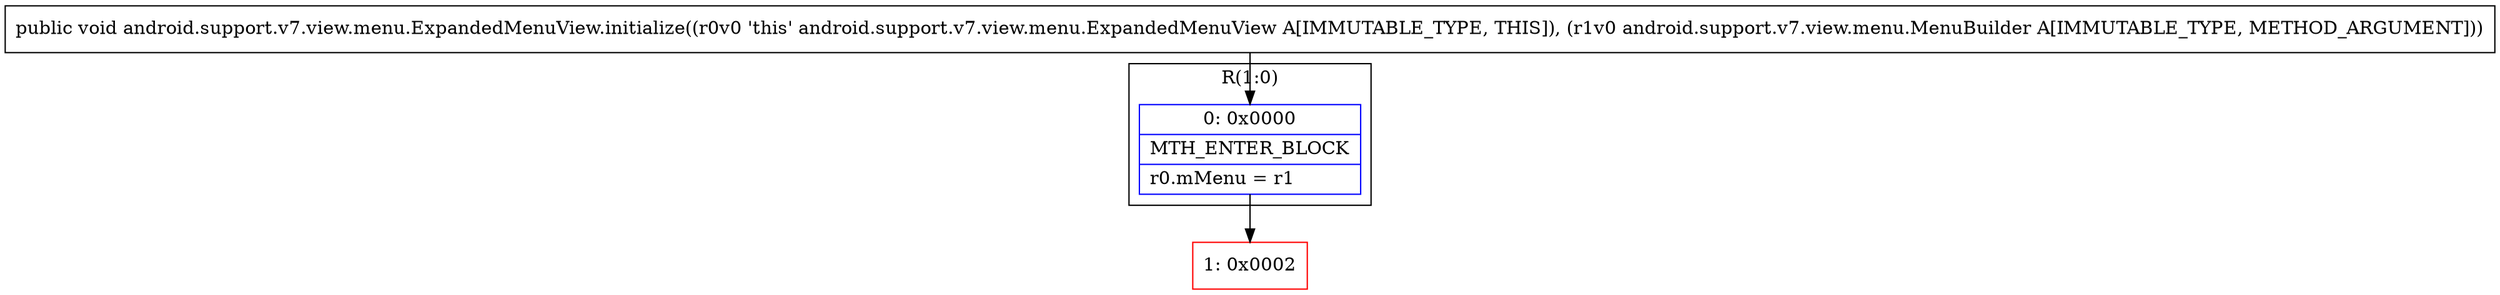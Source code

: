 digraph "CFG forandroid.support.v7.view.menu.ExpandedMenuView.initialize(Landroid\/support\/v7\/view\/menu\/MenuBuilder;)V" {
subgraph cluster_Region_1484516254 {
label = "R(1:0)";
node [shape=record,color=blue];
Node_0 [shape=record,label="{0\:\ 0x0000|MTH_ENTER_BLOCK\l|r0.mMenu = r1\l}"];
}
Node_1 [shape=record,color=red,label="{1\:\ 0x0002}"];
MethodNode[shape=record,label="{public void android.support.v7.view.menu.ExpandedMenuView.initialize((r0v0 'this' android.support.v7.view.menu.ExpandedMenuView A[IMMUTABLE_TYPE, THIS]), (r1v0 android.support.v7.view.menu.MenuBuilder A[IMMUTABLE_TYPE, METHOD_ARGUMENT])) }"];
MethodNode -> Node_0;
Node_0 -> Node_1;
}

